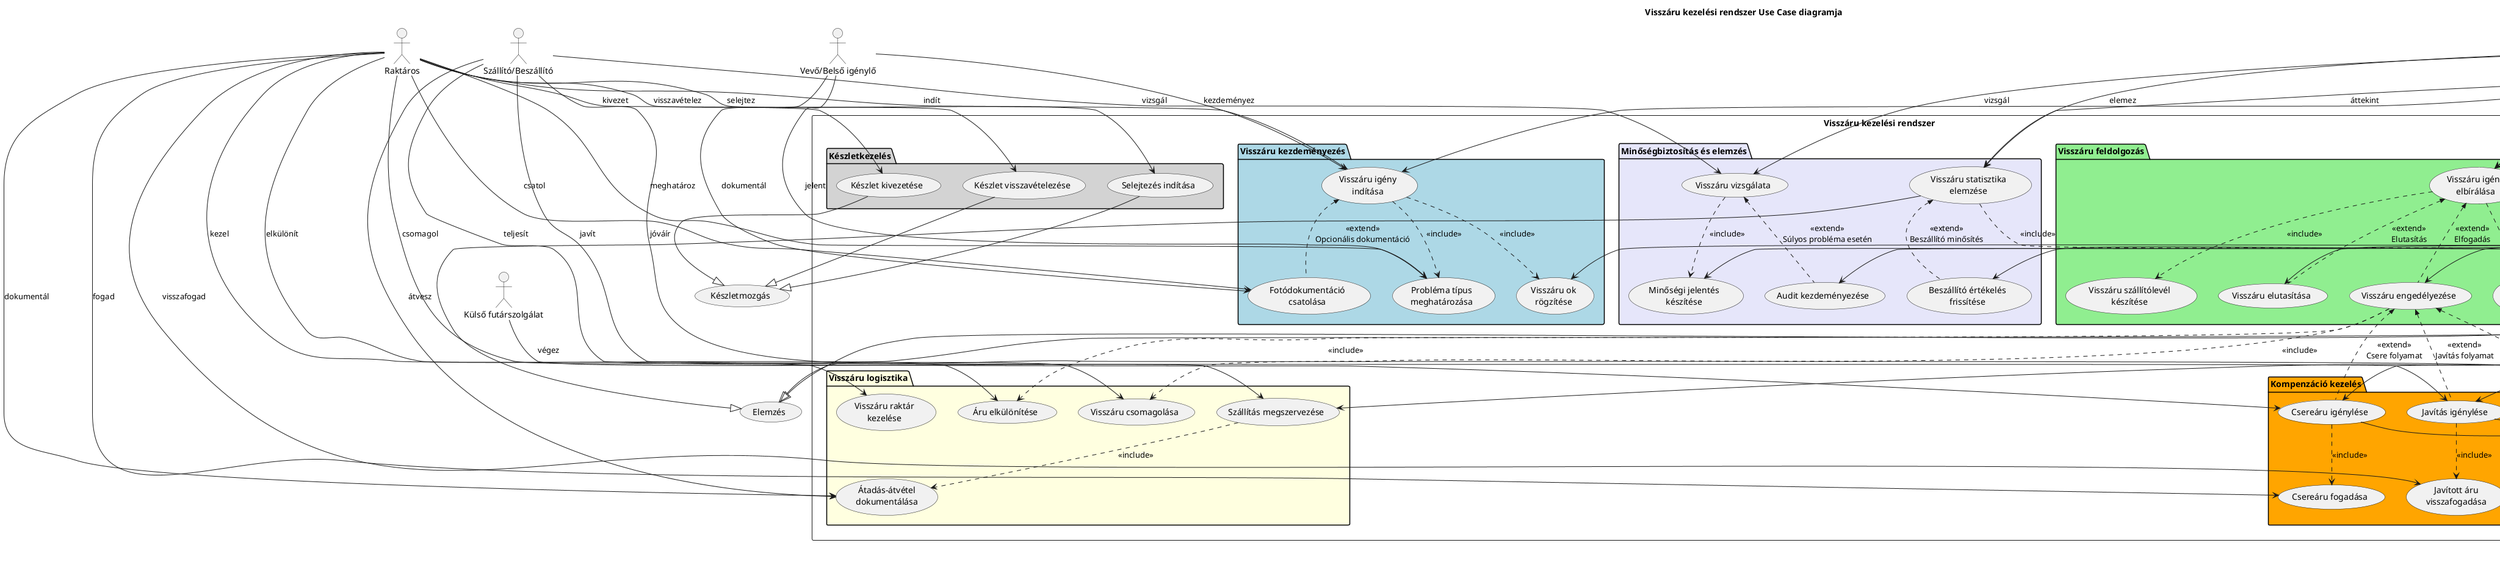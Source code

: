 @startuml Visszáru kezelési Use Case Diagram

title Visszáru kezelési rendszer Use Case diagramja

' Aktorok
actor "Raktáros" as raktaros
actor "Beszerzési munkatárs" as beszerzo
actor "Vevő/Belső igénylő" as vevo
actor "Szállító/Beszállító" as szallito
actor "Pénzügyi munkatárs" as penzugy
actor "Minőségbiztosítási munkatárs" as QA
actor "Vezető" as vezeto
actor "Külső futárszolgálat" as futar

' Use Case-ek
rectangle "Visszáru kezelési rendszer" {

  ' Visszáru indítás
  package "Visszáru kezdeményezés" #LightBlue {
    usecase "Visszáru igény\nindítása" as UC1
    usecase "Probléma típus\nmeghatározása" as UC2
    usecase "Fotódokumentáció\ncsatolása" as UC3
    usecase "Visszáru ok\nrögzítése" as UC4
  }

  ' Visszáru feldolgozás
  package "Visszáru feldolgozás" #LightGreen {
    usecase "Visszáru igény\nelbírálása" as UC5
    usecase "RMA szám\ngenerálása" as UC6
    usecase "Visszáru szállítólevél\nkészítése" as UC7
    usecase "Visszáru engedélyezése" as UC8
    usecase "Visszáru elutasítása" as UC9
  }

  ' Logisztika
  package "Visszáru logisztika" #LightYellow {
    usecase "Áru elkülönítése" as UC10
    usecase "Visszáru csomagolása" as UC11
    usecase "Szállítás megszervezése" as UC12
    usecase "Átadás-átvétel\ndokumentálása" as UC13
    usecase "Visszáru raktár\nkezelése" as UC14
  }

  ' Pénzügyi elszámolás
  package "Pénzügyi elszámolás" #LightCoral {
    usecase "Jóváírás kezelése" as UC15
    usecase "Visszatérítés\nindítása" as UC16
    usecase "Beszállítói egyenleg\nfrissítése" as UC17
    usecase "Visszáru költség\nelszámolása" as UC18
  }

  ' Kompenzáció
  package "Kompenzáció kezelés" #Orange {
    usecase "Csereáru igénylése" as UC19
    usecase "Csereáru fogadása" as UC20
    usecase "Javítás igénylése" as UC21
    usecase "Javított áru\nvisszafogadása" as UC22
  }

  ' Minőségbiztosítás
  package "Minőségbiztosítás és elemzés" #Lavender {
    usecase "Visszáru vizsgálata" as UC23
    usecase "Minőségi jelentés\nkészítése" as UC24
    usecase "Beszállító értékelés\nfrissítése" as UC25
    usecase "Visszáru statisztika\nelemzése" as UC26
    usecase "Audit kezdeményezése" as UC27
  }

  ' Riportolás
  package "Riportolás" #LightPink {
    usecase "Visszáru riport\nkészítése" as UC28
    usecase "KPI mutatók\nszámítása" as UC29
    usecase "Trend elemzés" as UC30
  }

  ' Készletkezelés
  package "Készletkezelés" #LightGray {
    usecase "Készlet kivezetése" as UC31
    usecase "Készlet visszavételezése" as UC32
    usecase "Selejtezés indítása" as UC33
  }
}

' Kapcsolatok - Raktáros
raktaros --> UC1 : indít
raktaros --> UC2 : meghatároz
raktaros --> UC3 : csatol
raktaros --> UC10 : elkülönít
raktaros --> UC11 : csomagol
raktaros --> UC13 : dokumentál
raktaros --> UC14 : kezel
raktaros --> UC20 : fogad
raktaros --> UC22 : visszafogad
raktaros --> UC31 : kivezet
raktaros --> UC32 : visszavételez
raktaros --> UC33 : selejtez

' Kapcsolatok - Beszerző
beszerzo --> UC1 : indít
beszerzo --> UC4 : rögzít
beszerzo --> UC5 : elbírál
beszerzo --> UC6 : generál
beszerzo --> UC8 : engedélyez
beszerzo --> UC9 : elutasít
beszerzo --> UC12 : megszervez
beszerzo --> UC19 : igényel
beszerzo --> UC21 : igényel

' Kapcsolatok - Vevő
vevo --> UC1 : kezdeményez
vevo --> UC2 : jelent
vevo --> UC3 : dokumentál

' Kapcsolatok - Szállító
szallito --> UC13 : átvesz
szallito --> UC15 : jóváír
szallito --> UC19 : teljesít
szallito --> UC21 : javít
szallito --> UC23 : vizsgál

' Kapcsolatok - Pénzügy
penzugy --> UC15 : könyvel
penzugy --> UC16 : indít
penzugy --> UC17 : frissít
penzugy --> UC18 : elszámol

' Kapcsolatok - Minőségbiztosítás
QA --> UC23 : vizsgál
QA --> UC24 : készít
QA --> UC25 : frissít
QA --> UC26 : elemez
QA --> UC27 : kezdeményez

' Kapcsolatok - Vezető
vezeto --> UC5 : jóváhagy
vezeto --> UC26 : áttekint
vezeto --> UC28 : kér
vezeto --> UC29 : elemez
vezeto --> UC30 : elemez

' Kapcsolatok - Futár
futar --> UC12 : végez

' Include kapcsolatok
UC1 ..> UC2 : <<include>>
UC1 ..> UC4 : <<include>>
UC5 ..> UC6 : <<include>>
UC5 ..> UC7 : <<include>>
UC8 ..> UC10 : <<include>>
UC8 ..> UC11 : <<include>>
UC12 ..> UC13 : <<include>>
UC15 ..> UC17 : <<include>>
UC19 ..> UC20 : <<include>>
UC21 ..> UC22 : <<include>>
UC23 ..> UC24 : <<include>>
UC26 ..> UC29 : <<include>>

' Extend kapcsolatok
UC1 <<.. UC3 : <<extend>>\nOpcionális dokumentáció
UC5 <<.. UC8 : <<extend>>\nElfogadás
UC5 <<.. UC9 : <<extend>>\nElutasítás
UC8 <<.. UC15 : <<extend>>\nJóváírás folyamat
UC8 <<.. UC19 : <<extend>>\nCsere folyamat
UC8 <<.. UC21 : <<extend>>\nJavítás folyamat
UC23 <<.. UC27 : <<extend>>\nSúlyos probléma esetén
UC26 <<.. UC25 : <<extend>>\nBeszállító minősítés

' Általánosítás
usecase "Kompenzáció" as UC_komp
UC15 --|> UC_komp
UC16 --|> UC_komp
UC19 --|> UC_komp
UC21 --|> UC_komp

usecase "Készletmozgás" as UC_keszlet
UC31 --|> UC_keszlet
UC32 --|> UC_keszlet
UC33 --|> UC_keszlet

usecase "Elemzés" as UC_elemzes
UC26 --|> UC_elemzes
UC29 --|> UC_elemzes
UC30 --|> UC_elemzes

@enduml
